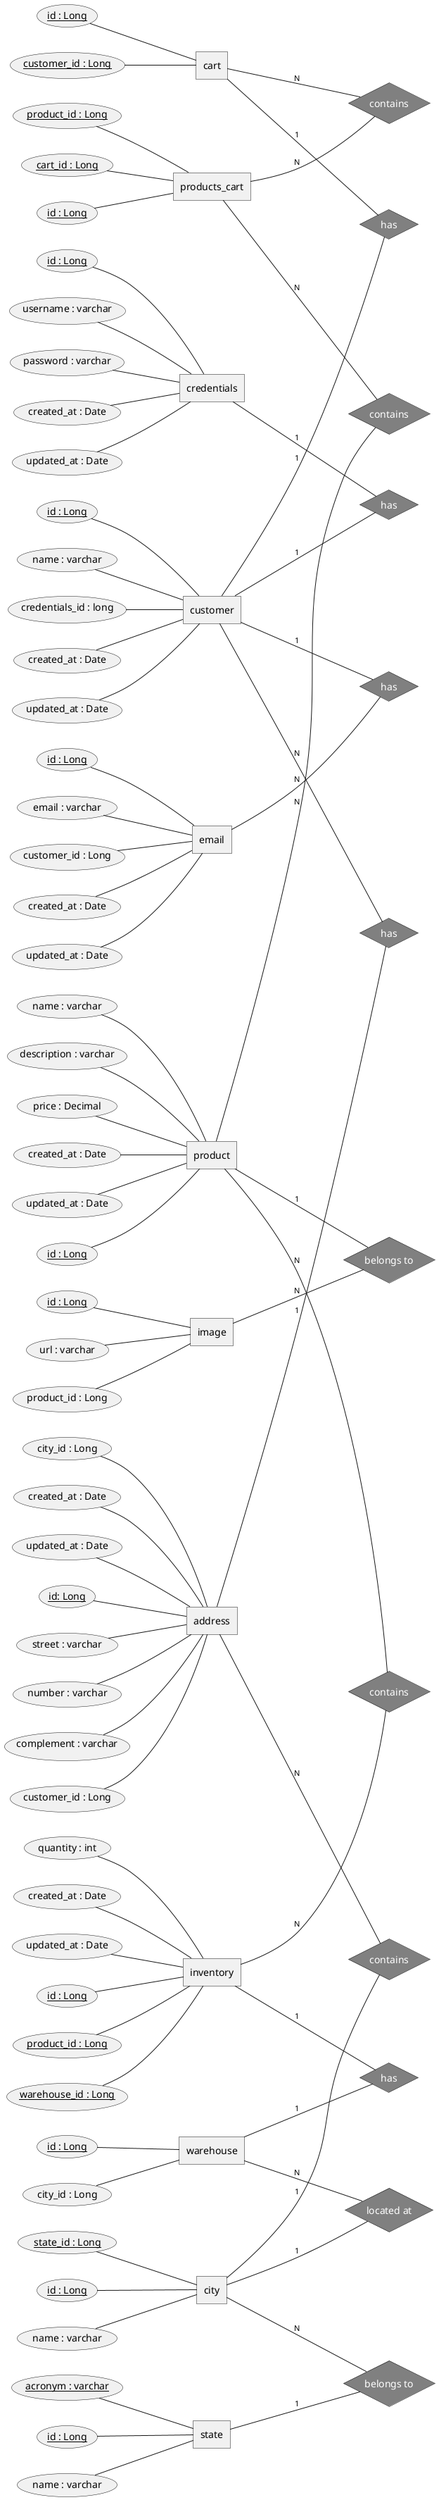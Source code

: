 @startchen

left to right direction

<style>
.grey {
BackGroundColor Grey
FontColor White
}
</style>

/'
//////////////////////////////////////////
=================ENTITIES=================
//////////////////////////////////////////
'/

entity product {
	id : Long <<key>>
	name : varchar
	description : varchar
	price : Decimal
	created_at : Date
	updated_at : Date
}

entity image{
    id : Long <<key>>
    url : varchar
    product_id : Long <<fk>>
}

entity customer {
	id : Long <<key>>
	name : varchar
	credentials_id : long <<FK>>
	created_at : Date
    updated_at : Date
}

entity address {
    id: Long <<key>>
    street : varchar
    number : varchar
    complement : varchar
    customer_id : Long <<FK>>
    city_id : Long
    created_at : Date
    updated_at : Date
}

entity city {
    id : Long <<key>>
    name : varchar
    state_id : Long <<key>>
}

entity state {
    id : Long <<key>>
    name : varchar
    acronym : varchar <<key>>
}

entity email {
	id : Long <<key>>
	email : varchar
	customer_id : Long <<FK>>
	created_at : Date
    updated_at : Date
}

entity credentials {
	id : Long <<key>>
	username : varchar
	password : varchar
	created_at : Date
    updated_at : Date
}

entity cart {
	id : Long <<key>>
	customer_id : Long <<key>>	
}

entity "products_cart" as pc {
	id : Long <<key>>
	product_id : Long <<key>>
	cart_id : Long <<key>>
}

entity warehouse {
    id : Long <<key>>
    city_id : Long
}

entity inventory {
    id : Long <<key>>
    product_id : Long <<key>>
    warehouse_id : Long <<key>>
    quantity : int
    created_at : Date
    updated_at : Date
}




/'
//////////////////////////////////////////
=================ENTITIES=================
//////////////////////////////////////////

===============================================
===============================================

///////////////////////////////////////////////
=================RELATIONSHIPS=================
///////////////////////////////////////////////
'/


relationship "has" as EMAIL_CUSTOMER <<grey>>{
}

email -N- EMAIL_CUSTOMER
customer -1- EMAIL_CUSTOMER

relationship "has" as CUSTOMER_CREDENTIALS <<grey>> {
}

customer -1- CUSTOMER_CREDENTIALS
credentials -1- CUSTOMER_CREDENTIALS


relationship "has" as CUSTOMER_CART <<grey>> {
}

customer -1- CUSTOMER_CART
cart -1- CUSTOMER_CART

relationship "contains" as PC_PRODUCT <<grey>> {
}

product -N- PC_PRODUCT
pc -N- PC_PRODUCT

relationship "contains" as PC_CART <<grey>> {
}

cart -N- PC_CART
pc -N- PC_CART

relationship "contains" as PRODUCT_INVENTORY <<grey>> {
}

product -N- PRODUCT_INVENTORY
inventory -N- PRODUCT_INVENTORY

relationship "has" as INVENTORY_WAREHOUSE <<grey>> {
}

warehouse -1- INVENTORY_WAREHOUSE
inventory -1- INVENTORY_WAREHOUSE

relationship "belongs to" as CITY_STATE <<grey>> {
}
city -N- CITY_STATE
state -1- CITY_STATE

relationship "contains" as ADDRESS_CITY <<grey>>{
}
address -N- ADDRESS_CITY
city -1- ADDRESS_CITY

relationship "has" as CUSTOMER_ADDRESS <<grey>> {
}
customer -N- CUSTOMER_ADDRESS
address -1- CUSTOMER_ADDRESS

relationship "belongs to" as IMAGE_PRODUCT <<grey>> {
}
product -1- IMAGE_PRODUCT
image -N- IMAGE_PRODUCT

relationship "located at" as WAREHOUSE_CITY <<grey>>{
}
city -1- WAREHOUSE_CITY
warehouse -N- WAREHOUSE_CITY
@endchen
